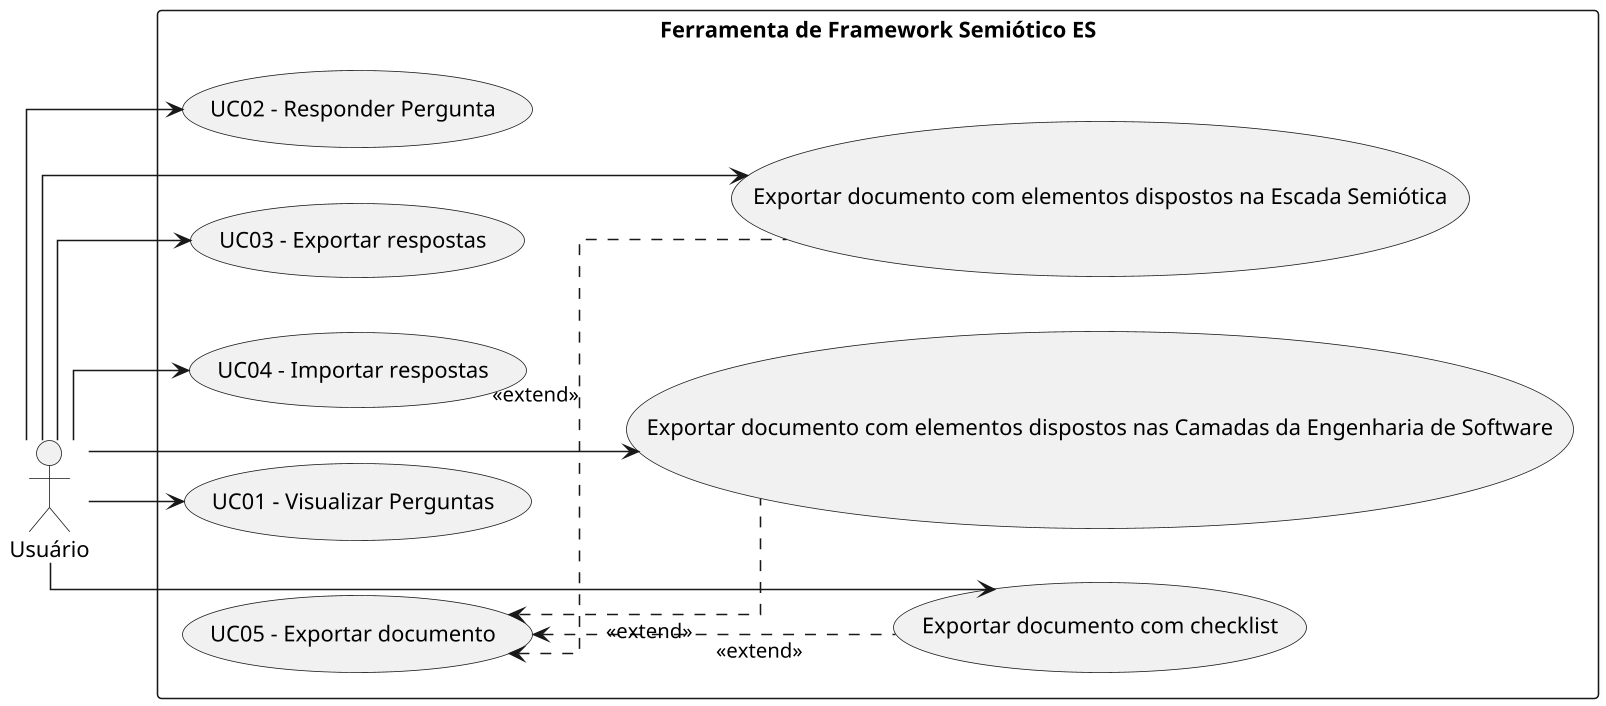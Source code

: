 @startuml use_cases
skinparam dpi 150
left to right direction
skinparam linetype ortho

actor Usuário

rectangle "Ferramenta de Framework Semiótico ES" {
    (UC01 - Visualizar Perguntas) as visualizar
    (UC02 - Responder Pergunta) as responder
    (UC03 - Exportar respostas) as salvar
    (UC04 - Importar respostas) as importar
    (UC05 - Exportar documento) as exportar

    (Exportar documento com elementos dispostos nas Camadas da Engenharia de Software) as camadas
    (Exportar documento com checklist) as checklist
    (Exportar documento com elementos dispostos na Escada Semiótica) as escada
}

Usuário --> visualizar
Usuário --> responder
Usuário --> importar
Usuário --> salvar
Usuário --> camadas
Usuário --> checklist
Usuário --> escada

exportar <.. checklist : <<extend>>
exportar <.. camadas : <<extend>>
exportar <.. escada : <<extend>>


@enduml
